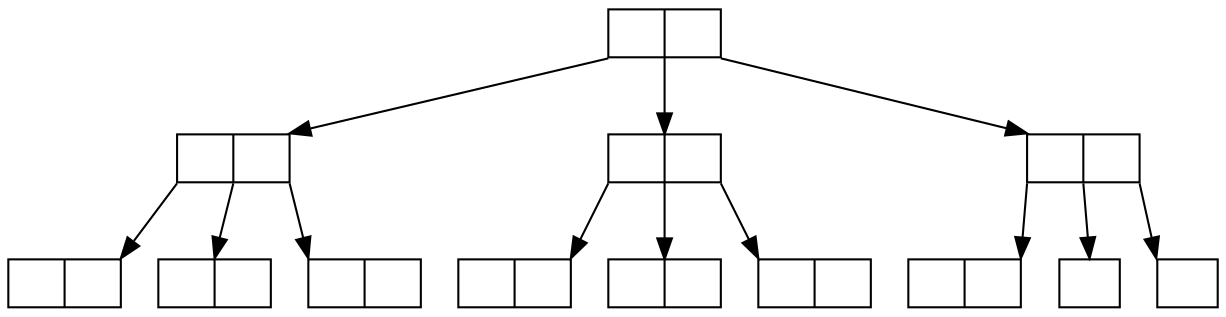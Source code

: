digraph c2 {
    //Global graph settings
    graph[splines="false",ordering="out"];
    node [shape = record,height=.1,label="<f0>|<f1> "];

    //Special nodes
    n11[label="<f0>",width=.4];
    n12[label="<f0>",width=.4];

    //Root
    n0:f0:sw -> n1:f1:ne;
    n0 -> n2;
    n0:f1:se -> n3:f0:nw;

    //Left child of root
    n1:f0:sw -> n4:f1:ne;
    n1:f0:se -> n5:f1:nw;
    n1:f1:se -> n6:f0:nw;

    //center child of root
    n2:f0:sw -> n7:f1:ne;
    n2 -> n8;
    n2:f1:se -> n9:f0:nw;

    //Right child of root
    n3:f0:sw -> n10:f1:ne;
    n3:f0:se -> n11:f0:n;
    n3:f1:se -> n12:f0:nw;
}